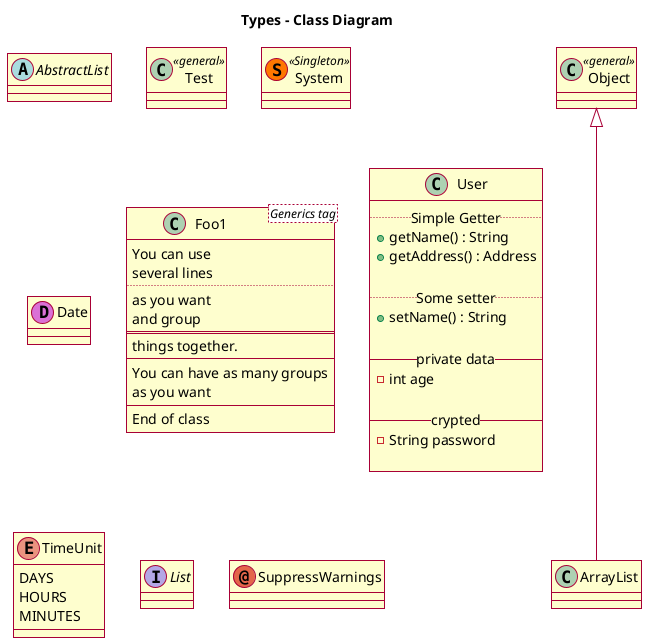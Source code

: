 @startuml Samples

    ' ================================= TWEAKS =================================
    skin rose
    skinparam classFontName Calibri
    skinparam shadowing false
    ' --------------------------------------------------------------------------

    title Types - Class Diagram

    skinparam componentStyle uml2

    abstract class AbstractList
    {
        'Haz lo tuyo...
    }

    class Test << general >>
    {
        'Haz lo tuyo...
    }

    class System << (S,#FF7700) Singleton >>
    class Date << (D,orchid) >>

    class Foo1<Generics tag>
    {
        You can use
        several lines
        ..
        as you want
        and group
        ==
        things together.
        __
        You can have as many groups
        as you want
        --
        End of class
    }

    class User
    {
        .. Simple Getter ..
        + getName() : String
        + getAddress() : Address

        .. Some setter ..
        + setName() : String

        __ private data __
        -int age

        -- crypted --
        -String password

    }

    enum TimeUnit
    {
        DAYS
        HOURS
        MINUTES
    }

    interface List
    {
        'Haz lo tuyo...
    }

    annotation SuppressWarnings

    class Object << general >>

    'Nótese que a la clase ArrayList no la he declarado en ningún lado.
    Object <|--- ArrayList
    
@enduml